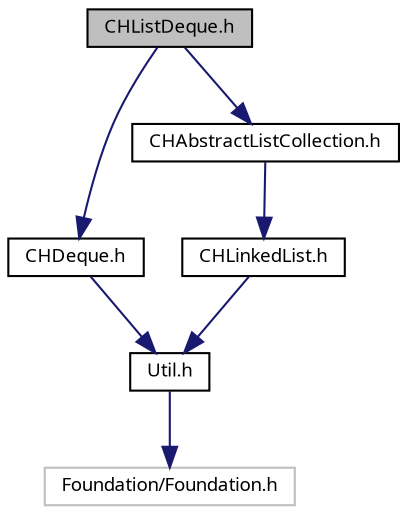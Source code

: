 digraph "CHListDeque.h"
{
  bgcolor="transparent";
  edge [fontname="LucidaGrande",fontsize="9",labelfontname="LucidaGrande",labelfontsize="9"];
  node [fontname="LucidaGrande",fontsize="9",shape=record];
  Node1 [label="CHListDeque.h",height=0.2,width=0.4,color="black", fillcolor="grey75", style="filled" fontcolor="black"];
  Node1 -> Node2 [color="midnightblue",fontsize="9",style="solid",fontname="LucidaGrande"];
  Node2 [label="CHDeque.h",height=0.2,width=0.4,color="black",URL="$_c_h_deque_8h.html",tooltip="A deque protocol with methods for insertion and removal on both ends."];
  Node2 -> Node3 [color="midnightblue",fontsize="9",style="solid",fontname="LucidaGrande"];
  Node3 [label="Util.h",height=0.2,width=0.4,color="black",URL="$_util_8h.html",tooltip="A group of utility C functions for simplifying common exceptions and logging."];
  Node3 -> Node4 [color="midnightblue",fontsize="9",style="solid",fontname="LucidaGrande"];
  Node4 [label="Foundation/Foundation.h",height=0.2,width=0.4,color="grey75"];
  Node1 -> Node5 [color="midnightblue",fontsize="9",style="solid",fontname="LucidaGrande"];
  Node5 [label="CHAbstractListCollection.h",height=0.2,width=0.4,color="black",URL="$_c_h_abstract_list_collection_8h.html",tooltip="An abstract class which implements common behaviors of list-based collections."];
  Node5 -> Node6 [color="midnightblue",fontsize="9",style="solid",fontname="LucidaGrande"];
  Node6 [label="CHLinkedList.h",height=0.2,width=0.4,color="black",URL="$_c_h_linked_list_8h.html",tooltip="A linked list protocol with methods that work for singly- or doubly-linked lists."];
  Node6 -> Node3 [color="midnightblue",fontsize="9",style="solid",fontname="LucidaGrande"];
}
